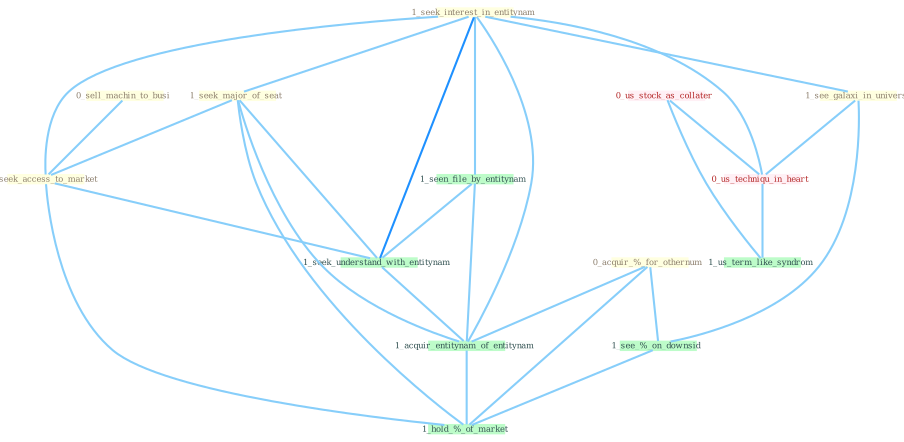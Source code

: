 Graph G{ 
    node
    [shape=polygon,style=filled,width=.5,height=.06,color="#BDFCC9",fixedsize=true,fontsize=4,
    fontcolor="#2f4f4f"];
    {node
    [color="#ffffe0", fontcolor="#8b7d6b"] "0_sell_machin_to_busi " "1_seek_interest_in_entitynam " "1_see_galaxi_in_univers " "1_seek_major_of_seat " "1_seek_access_to_market " "0_acquir_%_for_othernum "}
{node [color="#fff0f5", fontcolor="#b22222"] "0_us_stock_as_collater " "0_us_techniqu_in_heart "}
edge [color="#B0E2FF"];

	"0_sell_machin_to_busi " -- "1_seek_access_to_market " [w="1", color="#87cefa" ];
	"1_seek_interest_in_entitynam " -- "1_see_galaxi_in_univers " [w="1", color="#87cefa" ];
	"1_seek_interest_in_entitynam " -- "1_seek_major_of_seat " [w="1", color="#87cefa" ];
	"1_seek_interest_in_entitynam " -- "1_seek_access_to_market " [w="1", color="#87cefa" ];
	"1_seek_interest_in_entitynam " -- "1_seen_file_by_entitynam " [w="1", color="#87cefa" ];
	"1_seek_interest_in_entitynam " -- "1_seek_understand_with_entitynam " [w="2", color="#1e90ff" , len=0.8];
	"1_seek_interest_in_entitynam " -- "1_acquir_entitynam_of_entitynam " [w="1", color="#87cefa" ];
	"1_seek_interest_in_entitynam " -- "0_us_techniqu_in_heart " [w="1", color="#87cefa" ];
	"1_see_galaxi_in_univers " -- "0_us_techniqu_in_heart " [w="1", color="#87cefa" ];
	"1_see_galaxi_in_univers " -- "1_see_%_on_downsid " [w="1", color="#87cefa" ];
	"1_seek_major_of_seat " -- "1_seek_access_to_market " [w="1", color="#87cefa" ];
	"1_seek_major_of_seat " -- "1_seek_understand_with_entitynam " [w="1", color="#87cefa" ];
	"1_seek_major_of_seat " -- "1_acquir_entitynam_of_entitynam " [w="1", color="#87cefa" ];
	"1_seek_major_of_seat " -- "1_hold_%_of_market " [w="1", color="#87cefa" ];
	"1_seek_access_to_market " -- "1_seek_understand_with_entitynam " [w="1", color="#87cefa" ];
	"1_seek_access_to_market " -- "1_hold_%_of_market " [w="1", color="#87cefa" ];
	"0_acquir_%_for_othernum " -- "1_acquir_entitynam_of_entitynam " [w="1", color="#87cefa" ];
	"0_acquir_%_for_othernum " -- "1_see_%_on_downsid " [w="1", color="#87cefa" ];
	"0_acquir_%_for_othernum " -- "1_hold_%_of_market " [w="1", color="#87cefa" ];
	"1_seen_file_by_entitynam " -- "1_seek_understand_with_entitynam " [w="1", color="#87cefa" ];
	"1_seen_file_by_entitynam " -- "1_acquir_entitynam_of_entitynam " [w="1", color="#87cefa" ];
	"0_us_stock_as_collater " -- "0_us_techniqu_in_heart " [w="1", color="#87cefa" ];
	"0_us_stock_as_collater " -- "1_us_term_like_syndrom " [w="1", color="#87cefa" ];
	"1_seek_understand_with_entitynam " -- "1_acquir_entitynam_of_entitynam " [w="1", color="#87cefa" ];
	"1_acquir_entitynam_of_entitynam " -- "1_hold_%_of_market " [w="1", color="#87cefa" ];
	"0_us_techniqu_in_heart " -- "1_us_term_like_syndrom " [w="1", color="#87cefa" ];
	"1_see_%_on_downsid " -- "1_hold_%_of_market " [w="1", color="#87cefa" ];
}